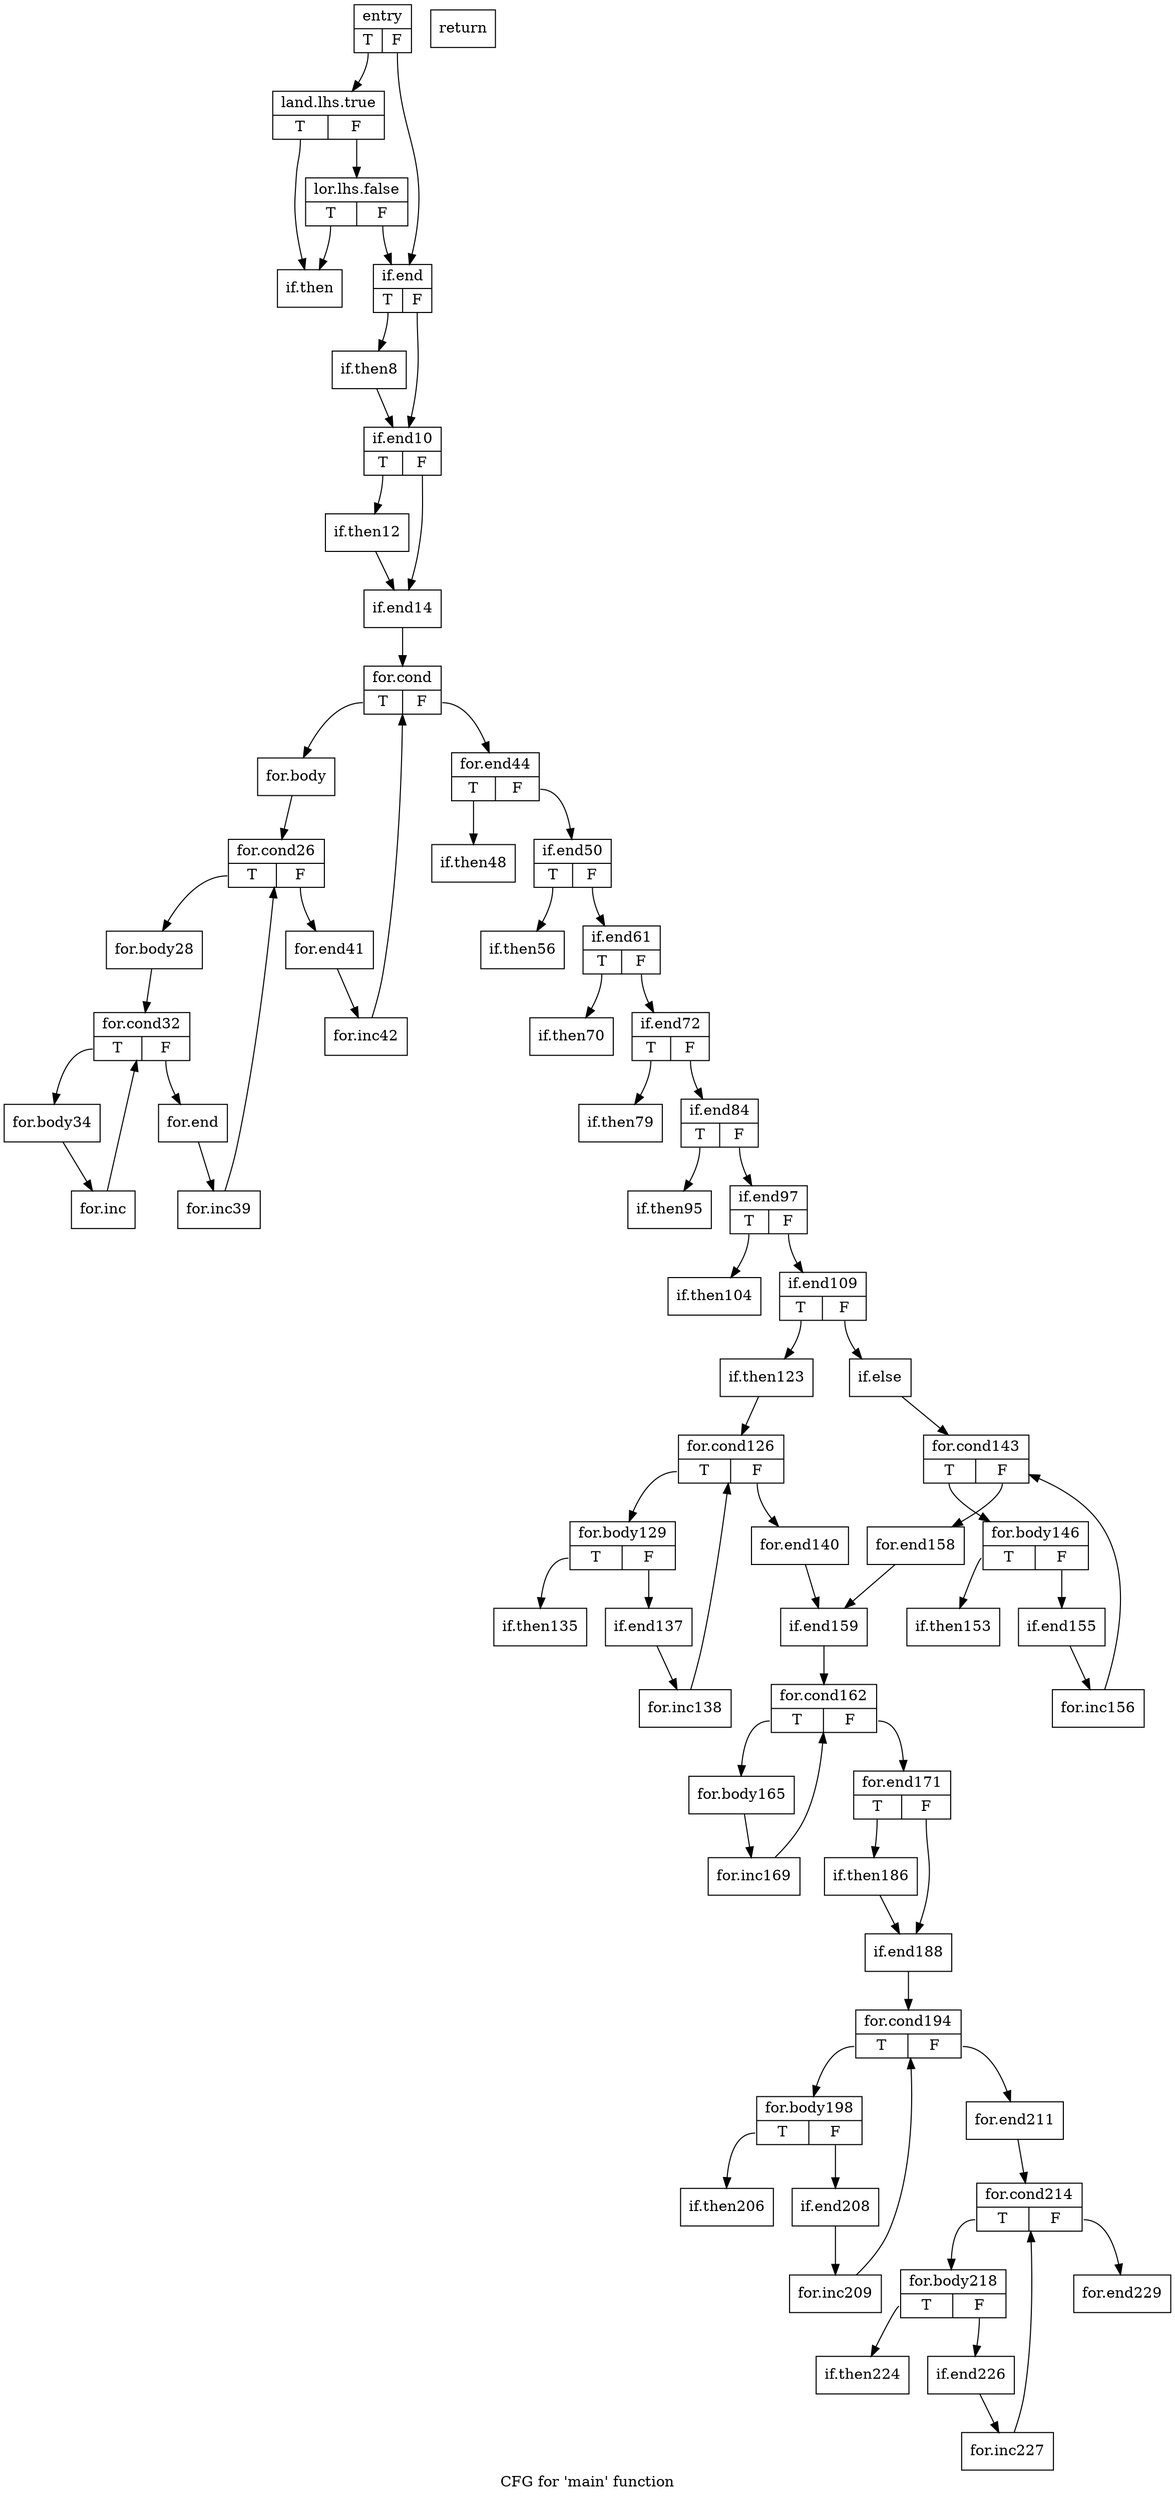 digraph "CFG for 'main' function" {
	label="CFG for 'main' function";

	Node0x5fcf870 [shape=record,label="{entry|{<s0>T|<s1>F}}"];
	Node0x5fcf870:s0 -> Node0x5fcfbd0;
	Node0x5fcf870:s1 -> Node0x5fcfc20;
	Node0x5fcfbd0 [shape=record,label="{land.lhs.true|{<s0>T|<s1>F}}"];
	Node0x5fcfbd0:s0 -> Node0x5f73d60;
	Node0x5fcfbd0:s1 -> Node0x5f73e30;
	Node0x5f73e30 [shape=record,label="{lor.lhs.false|{<s0>T|<s1>F}}"];
	Node0x5f73e30:s0 -> Node0x5f73d60;
	Node0x5f73e30:s1 -> Node0x5fcfc20;
	Node0x5f73d60 [shape=record,label="{if.then}"];
	Node0x5fcfc20 [shape=record,label="{if.end|{<s0>T|<s1>F}}"];
	Node0x5fcfc20:s0 -> Node0x5f74bd0;
	Node0x5fcfc20:s1 -> Node0x5f74ea0;
	Node0x5f74bd0 [shape=record,label="{if.then8}"];
	Node0x5f74bd0 -> Node0x5f74ea0;
	Node0x5f74ea0 [shape=record,label="{if.end10|{<s0>T|<s1>F}}"];
	Node0x5f74ea0:s0 -> Node0x5f752d0;
	Node0x5f74ea0:s1 -> Node0x5f75380;
	Node0x5f752d0 [shape=record,label="{if.then12}"];
	Node0x5f752d0 -> Node0x5f75380;
	Node0x5f75380 [shape=record,label="{if.end14}"];
	Node0x5f75380 -> Node0x5f76f60;
	Node0x5f76f60 [shape=record,label="{for.cond|{<s0>T|<s1>F}}"];
	Node0x5f76f60:s0 -> Node0x5f773b0;
	Node0x5f76f60:s1 -> Node0x5f77490;
	Node0x5f773b0 [shape=record,label="{for.body}"];
	Node0x5f773b0 -> Node0x5f779c0;
	Node0x5f779c0 [shape=record,label="{for.cond26|{<s0>T|<s1>F}}"];
	Node0x5f779c0:s0 -> Node0x5f77e10;
	Node0x5f779c0:s1 -> Node0x5f75460;
	Node0x5f77e10 [shape=record,label="{for.body28}"];
	Node0x5f77e10 -> Node0x5f756d0;
	Node0x5f756d0 [shape=record,label="{for.cond32|{<s0>T|<s1>F}}"];
	Node0x5f756d0:s0 -> Node0x5f79170;
	Node0x5f756d0:s1 -> Node0x5f79250;
	Node0x5f79170 [shape=record,label="{for.body34}"];
	Node0x5f79170 -> Node0x5f03360;
	Node0x5f03360 [shape=record,label="{for.inc}"];
	Node0x5f03360 -> Node0x5f756d0;
	Node0x5f79250 [shape=record,label="{for.end}"];
	Node0x5f79250 -> Node0x5f77b60;
	Node0x5f77b60 [shape=record,label="{for.inc39}"];
	Node0x5f77b60 -> Node0x5f779c0;
	Node0x5f75460 [shape=record,label="{for.end41}"];
	Node0x5f75460 -> Node0x5f77100;
	Node0x5f77100 [shape=record,label="{for.inc42}"];
	Node0x5f77100 -> Node0x5f76f60;
	Node0x5f77490 [shape=record,label="{for.end44|{<s0>T|<s1>F}}"];
	Node0x5f77490:s0 -> Node0x5f0c730;
	Node0x5f77490:s1 -> Node0x5f0c780;
	Node0x5f0c730 [shape=record,label="{if.then48}"];
	Node0x5f0c780 [shape=record,label="{if.end50|{<s0>T|<s1>F}}"];
	Node0x5f0c780:s0 -> Node0x5f7c220;
	Node0x5f0c780:s1 -> Node0x5f7c2d0;
	Node0x5f7c220 [shape=record,label="{if.then56}"];
	Node0x5f7c2d0 [shape=record,label="{if.end61|{<s0>T|<s1>F}}"];
	Node0x5f7c2d0:s0 -> Node0x5f7d370;
	Node0x5f7c2d0:s1 -> Node0x5f7d420;
	Node0x5f7d370 [shape=record,label="{if.then70}"];
	Node0x5f7d420 [shape=record,label="{if.end72|{<s0>T|<s1>F}}"];
	Node0x5f7d420:s0 -> Node0x5f78350;
	Node0x5f7d420:s1 -> Node0x5f78400;
	Node0x5f78350 [shape=record,label="{if.then79}"];
	Node0x5f78400 [shape=record,label="{if.end84|{<s0>T|<s1>F}}"];
	Node0x5f78400:s0 -> Node0x5f7f170;
	Node0x5f78400:s1 -> Node0x5f7f220;
	Node0x5f7f170 [shape=record,label="{if.then95}"];
	Node0x5f7f220 [shape=record,label="{if.end97|{<s0>T|<s1>F}}"];
	Node0x5f7f220:s0 -> Node0x5f7f990;
	Node0x5f7f220:s1 -> Node0x5f7fa40;
	Node0x5f7f990 [shape=record,label="{if.then104}"];
	Node0x5f7fa40 [shape=record,label="{if.end109|{<s0>T|<s1>F}}"];
	Node0x5f7fa40:s0 -> Node0x5f81730;
	Node0x5f7fa40:s1 -> Node0x5f817e0;
	Node0x5f81730 [shape=record,label="{if.then123}"];
	Node0x5f81730 -> Node0x5f81940;
	Node0x5f81940 [shape=record,label="{for.cond126|{<s0>T|<s1>F}}"];
	Node0x5f81940:s0 -> Node0x5f81d30;
	Node0x5f81940:s1 -> Node0x5fff0c0;
	Node0x5f81d30 [shape=record,label="{for.body129|{<s0>T|<s1>F}}"];
	Node0x5f81d30:s0 -> Node0x5fff640;
	Node0x5f81d30:s1 -> Node0x5fff6f0;
	Node0x5fff640 [shape=record,label="{if.then135}"];
	Node0x5fff6f0 [shape=record,label="{if.end137}"];
	Node0x5fff6f0 -> Node0x5f81a80;
	Node0x5f81a80 [shape=record,label="{for.inc138}"];
	Node0x5f81a80 -> Node0x5f81940;
	Node0x5fff0c0 [shape=record,label="{for.end140}"];
	Node0x5fff0c0 -> Node0x5fffbd0;
	Node0x5f817e0 [shape=record,label="{if.else}"];
	Node0x5f817e0 -> Node0x5fffc50;
	Node0x5fffc50 [shape=record,label="{for.cond143|{<s0>T|<s1>F}}"];
	Node0x5fffc50:s0 -> Node0x5ffff20;
	Node0x5fffc50:s1 -> Node0x6000000;
	Node0x5ffff20 [shape=record,label="{for.body146|{<s0>T|<s1>F}}"];
	Node0x5ffff20:s0 -> Node0x6000590;
	Node0x5ffff20:s1 -> Node0x6000640;
	Node0x6000590 [shape=record,label="{if.then153}"];
	Node0x6000640 [shape=record,label="{if.end155}"];
	Node0x6000640 -> Node0x5fffcd0;
	Node0x5fffcd0 [shape=record,label="{for.inc156}"];
	Node0x5fffcd0 -> Node0x5fffc50;
	Node0x6000000 [shape=record,label="{for.end158}"];
	Node0x6000000 -> Node0x5fffbd0;
	Node0x5fffbd0 [shape=record,label="{if.end159}"];
	Node0x5fffbd0 -> Node0x6000d70;
	Node0x6000d70 [shape=record,label="{for.cond162|{<s0>T|<s1>F}}"];
	Node0x6000d70:s0 -> Node0x6001790;
	Node0x6000d70:s1 -> Node0x5f7d690;
	Node0x6001790 [shape=record,label="{for.body165}"];
	Node0x6001790 -> Node0x60014e0;
	Node0x60014e0 [shape=record,label="{for.inc169}"];
	Node0x60014e0 -> Node0x6000d70;
	Node0x5f7d690 [shape=record,label="{for.end171|{<s0>T|<s1>F}}"];
	Node0x5f7d690:s0 -> Node0x6005190;
	Node0x5f7d690:s1 -> Node0x6005270;
	Node0x6005190 [shape=record,label="{if.then186}"];
	Node0x6005190 -> Node0x6005270;
	Node0x6005270 [shape=record,label="{if.end188}"];
	Node0x6005270 -> Node0x6005c90;
	Node0x6005c90 [shape=record,label="{for.cond194|{<s0>T|<s1>F}}"];
	Node0x6005c90:s0 -> Node0x6006320;
	Node0x6005c90:s1 -> Node0x6006400;
	Node0x6006320 [shape=record,label="{for.body198|{<s0>T|<s1>F}}"];
	Node0x6006320:s0 -> Node0x5f090d0;
	Node0x6006320:s1 -> Node0x5f09150;
	Node0x5f090d0 [shape=record,label="{if.then206}"];
	Node0x5f09150 [shape=record,label="{if.end208}"];
	Node0x5f09150 -> Node0x6005e30;
	Node0x6005e30 [shape=record,label="{for.inc209}"];
	Node0x6005e30 -> Node0x6005c90;
	Node0x6006400 [shape=record,label="{for.end211}"];
	Node0x6006400 -> Node0x5f09740;
	Node0x5f09740 [shape=record,label="{for.cond214|{<s0>T|<s1>F}}"];
	Node0x5f09740:s0 -> Node0x60082f0;
	Node0x5f09740:s1 -> Node0x60083a0;
	Node0x60082f0 [shape=record,label="{for.body218|{<s0>T|<s1>F}}"];
	Node0x60082f0:s0 -> Node0x6008990;
	Node0x60082f0:s1 -> Node0x6008a70;
	Node0x6008990 [shape=record,label="{if.then224}"];
	Node0x6008a70 [shape=record,label="{if.end226}"];
	Node0x6008a70 -> Node0x5f097c0;
	Node0x5f097c0 [shape=record,label="{for.inc227}"];
	Node0x5f097c0 -> Node0x5f09740;
	Node0x60083a0 [shape=record,label="{for.end229}"];
	Node0x600b860 [shape=record,label="{return}"];
}
